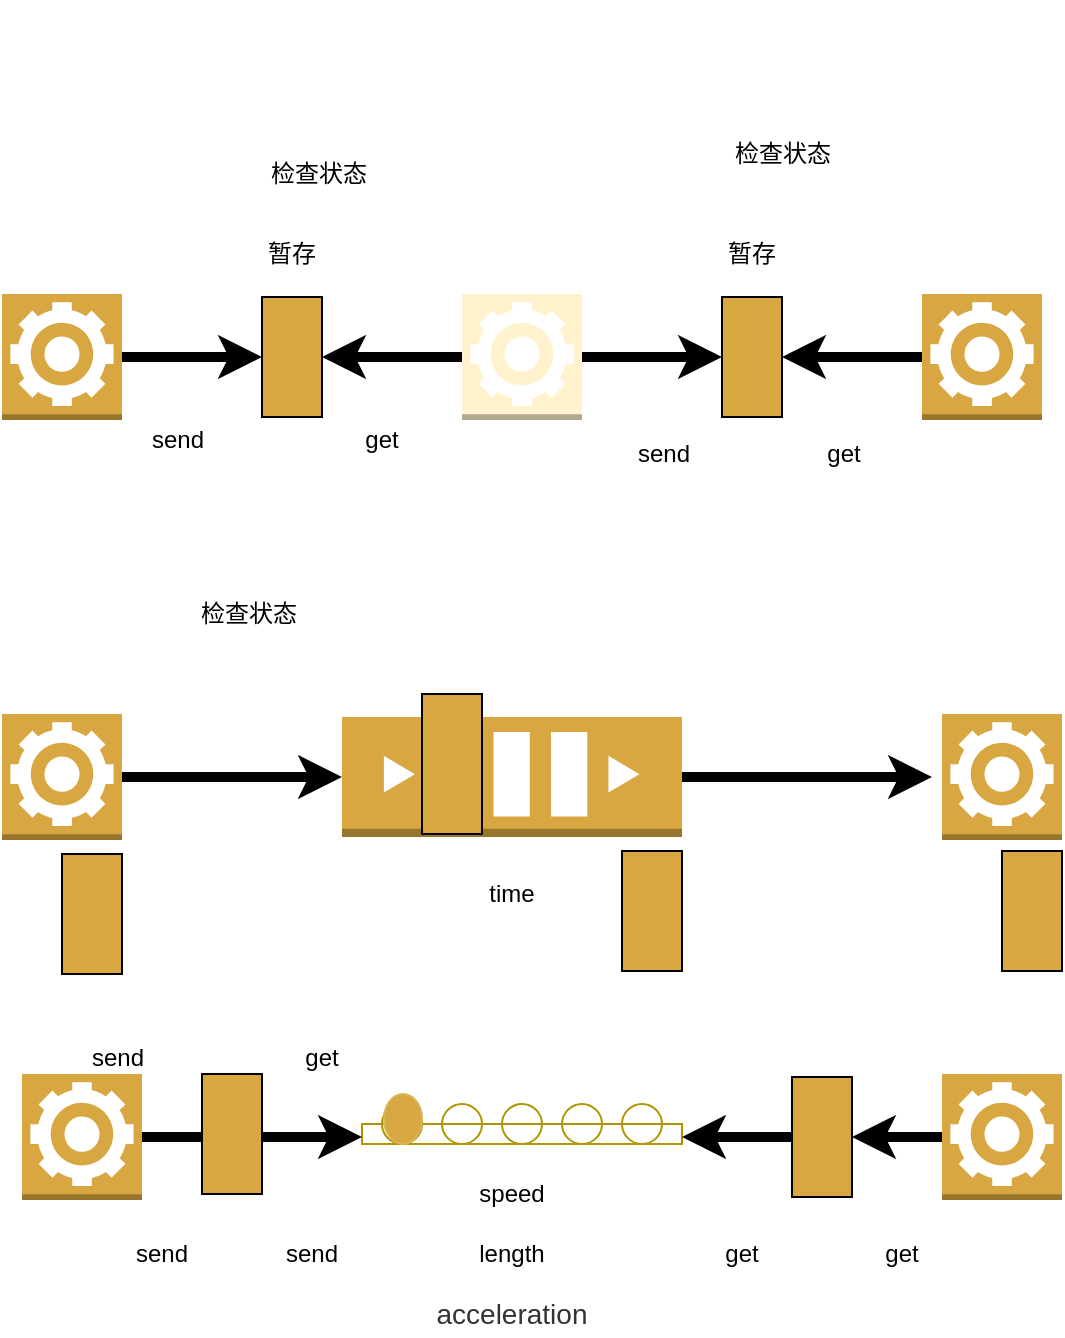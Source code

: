 <mxfile version="14.9.8" type="github">
  <diagram id="_nzaziCzkCIPV5Ofga6b" name="Page-1">
    <mxGraphModel dx="1422" dy="762" grid="1" gridSize="10" guides="1" tooltips="1" connect="1" arrows="1" fold="1" page="1" pageScale="1" pageWidth="827" pageHeight="1169" math="0" shadow="0">
      <root>
        <mxCell id="0" />
        <mxCell id="1" parent="0" />
        <mxCell id="g1WVNWGAaSRaNOZ6BHwa-1" value="" style="edgeStyle=orthogonalEdgeStyle;rounded=0;jumpSize=16;orthogonalLoop=1;jettySize=auto;html=1;strokeWidth=5;" edge="1" parent="1" source="g1WVNWGAaSRaNOZ6BHwa-2">
          <mxGeometry relative="1" as="geometry">
            <mxPoint x="614" y="401.5" as="targetPoint" />
          </mxGeometry>
        </mxCell>
        <mxCell id="g1WVNWGAaSRaNOZ6BHwa-2" value="" style="outlineConnect=0;dashed=0;verticalLabelPosition=bottom;verticalAlign=top;align=center;html=1;shape=mxgraph.aws3.queue;fillColor=#D9A741;gradientColor=none;" vertex="1" parent="1">
          <mxGeometry x="319" y="371.5" width="170" height="60" as="geometry" />
        </mxCell>
        <mxCell id="g1WVNWGAaSRaNOZ6BHwa-3" value="" style="edgeStyle=orthogonalEdgeStyle;rounded=0;orthogonalLoop=1;jettySize=auto;html=1;jumpSize=16;strokeWidth=5;" edge="1" parent="1" source="g1WVNWGAaSRaNOZ6BHwa-4" target="g1WVNWGAaSRaNOZ6BHwa-2">
          <mxGeometry relative="1" as="geometry" />
        </mxCell>
        <mxCell id="g1WVNWGAaSRaNOZ6BHwa-4" value="" style="outlineConnect=0;dashed=0;verticalLabelPosition=bottom;verticalAlign=top;align=center;html=1;shape=mxgraph.aws3.worker;fillColor=#D9A741;gradientColor=none;" vertex="1" parent="1">
          <mxGeometry x="149" y="370" width="60" height="63" as="geometry" />
        </mxCell>
        <mxCell id="g1WVNWGAaSRaNOZ6BHwa-5" value="" style="outlineConnect=0;dashed=0;verticalLabelPosition=bottom;verticalAlign=top;align=center;html=1;shape=mxgraph.aws3.worker;fillColor=#D9A741;gradientColor=none;" vertex="1" parent="1">
          <mxGeometry x="619" y="370" width="60" height="63" as="geometry" />
        </mxCell>
        <mxCell id="g1WVNWGAaSRaNOZ6BHwa-6" value="" style="edgeStyle=orthogonalEdgeStyle;rounded=0;jumpSize=16;orthogonalLoop=1;jettySize=auto;html=1;strokeWidth=5;" edge="1" parent="1" source="g1WVNWGAaSRaNOZ6BHwa-7" target="g1WVNWGAaSRaNOZ6BHwa-13">
          <mxGeometry relative="1" as="geometry" />
        </mxCell>
        <mxCell id="g1WVNWGAaSRaNOZ6BHwa-7" value="" style="outlineConnect=0;dashed=0;verticalLabelPosition=bottom;verticalAlign=top;align=center;html=1;shape=mxgraph.aws3.worker;fillColor=#fff2cc;strokeColor=#d6b656;" vertex="1" parent="1">
          <mxGeometry x="379" y="160" width="60" height="63" as="geometry" />
        </mxCell>
        <mxCell id="g1WVNWGAaSRaNOZ6BHwa-8" value="" style="edgeStyle=orthogonalEdgeStyle;rounded=0;jumpSize=16;orthogonalLoop=1;jettySize=auto;html=1;strokeWidth=5;" edge="1" parent="1" source="g1WVNWGAaSRaNOZ6BHwa-9" target="g1WVNWGAaSRaNOZ6BHwa-12">
          <mxGeometry relative="1" as="geometry" />
        </mxCell>
        <mxCell id="g1WVNWGAaSRaNOZ6BHwa-9" value="" style="outlineConnect=0;dashed=0;verticalLabelPosition=bottom;verticalAlign=top;align=center;html=1;shape=mxgraph.aws3.worker;fillColor=#D9A741;gradientColor=none;" vertex="1" parent="1">
          <mxGeometry x="149" y="160" width="60" height="63" as="geometry" />
        </mxCell>
        <mxCell id="g1WVNWGAaSRaNOZ6BHwa-10" value="" style="outlineConnect=0;dashed=0;verticalLabelPosition=bottom;verticalAlign=top;align=center;html=1;shape=mxgraph.aws3.worker;fillColor=#D9A741;gradientColor=none;" vertex="1" parent="1">
          <mxGeometry x="609" y="160" width="60" height="63" as="geometry" />
        </mxCell>
        <mxCell id="g1WVNWGAaSRaNOZ6BHwa-11" value="" style="edgeStyle=orthogonalEdgeStyle;rounded=0;jumpSize=16;orthogonalLoop=1;jettySize=auto;html=1;strokeWidth=5;" edge="1" parent="1" source="g1WVNWGAaSRaNOZ6BHwa-7" target="g1WVNWGAaSRaNOZ6BHwa-12">
          <mxGeometry relative="1" as="geometry" />
        </mxCell>
        <mxCell id="g1WVNWGAaSRaNOZ6BHwa-12" value="" style="whiteSpace=wrap;html=1;dashed=0;verticalAlign=top;fillColor=#D9A741;" vertex="1" parent="1">
          <mxGeometry x="279" y="161.5" width="30" height="60" as="geometry" />
        </mxCell>
        <mxCell id="g1WVNWGAaSRaNOZ6BHwa-13" value="" style="whiteSpace=wrap;html=1;dashed=0;verticalAlign=top;fillColor=#D9A741;" vertex="1" parent="1">
          <mxGeometry x="509" y="161.5" width="30" height="60" as="geometry" />
        </mxCell>
        <mxCell id="g1WVNWGAaSRaNOZ6BHwa-14" value="暂存" style="text;html=1;strokeColor=none;fillColor=none;align=center;verticalAlign=middle;whiteSpace=wrap;rounded=0;" vertex="1" parent="1">
          <mxGeometry x="274" y="130" width="40" height="20" as="geometry" />
        </mxCell>
        <mxCell id="g1WVNWGAaSRaNOZ6BHwa-15" value="暂存" style="text;html=1;strokeColor=none;fillColor=none;align=center;verticalAlign=middle;whiteSpace=wrap;rounded=0;" vertex="1" parent="1">
          <mxGeometry x="504" y="130" width="40" height="20" as="geometry" />
        </mxCell>
        <mxCell id="g1WVNWGAaSRaNOZ6BHwa-16" value="" style="shape=image;html=1;verticalAlign=top;verticalLabelPosition=bottom;labelBackgroundColor=#ffffff;imageAspect=0;aspect=fixed;image=https://cdn2.iconfinder.com/data/icons/essential-web-5/50/point-right-arrow-curve-forward-128.png;rotation=30;" vertex="1" parent="1">
          <mxGeometry x="236.41" y="50" width="142.59" height="142.59" as="geometry" />
        </mxCell>
        <mxCell id="g1WVNWGAaSRaNOZ6BHwa-17" value="" style="shape=image;html=1;verticalAlign=top;verticalLabelPosition=bottom;labelBackgroundColor=#ffffff;imageAspect=0;aspect=fixed;image=https://cdn2.iconfinder.com/data/icons/essential-web-5/50/point-right-arrow-curve-forward-128.png;rotation=30;" vertex="1" parent="1">
          <mxGeometry x="466.41" y="40" width="142.59" height="142.59" as="geometry" />
        </mxCell>
        <mxCell id="g1WVNWGAaSRaNOZ6BHwa-18" value="检查状态" style="text;html=1;strokeColor=none;fillColor=none;align=center;verticalAlign=middle;whiteSpace=wrap;rounded=0;" vertex="1" parent="1">
          <mxGeometry x="257.21" y="90" width="101" height="20" as="geometry" />
        </mxCell>
        <mxCell id="g1WVNWGAaSRaNOZ6BHwa-19" value="检查状态" style="text;html=1;strokeColor=none;fillColor=none;align=center;verticalAlign=middle;whiteSpace=wrap;rounded=0;" vertex="1" parent="1">
          <mxGeometry x="489.0" y="80" width="101" height="20" as="geometry" />
        </mxCell>
        <mxCell id="g1WVNWGAaSRaNOZ6BHwa-20" value="get" style="text;html=1;strokeColor=none;fillColor=none;align=center;verticalAlign=middle;whiteSpace=wrap;rounded=0;" vertex="1" parent="1">
          <mxGeometry x="319" y="223" width="40" height="20" as="geometry" />
        </mxCell>
        <mxCell id="g1WVNWGAaSRaNOZ6BHwa-21" value="send" style="text;html=1;strokeColor=none;fillColor=none;align=center;verticalAlign=middle;whiteSpace=wrap;rounded=0;" vertex="1" parent="1">
          <mxGeometry x="460" y="230" width="40" height="20" as="geometry" />
        </mxCell>
        <mxCell id="g1WVNWGAaSRaNOZ6BHwa-22" value="send" style="text;html=1;strokeColor=none;fillColor=none;align=center;verticalAlign=middle;whiteSpace=wrap;rounded=0;" vertex="1" parent="1">
          <mxGeometry x="217.21" y="223" width="40" height="20" as="geometry" />
        </mxCell>
        <mxCell id="g1WVNWGAaSRaNOZ6BHwa-23" value="get" style="text;html=1;strokeColor=none;fillColor=none;align=center;verticalAlign=middle;whiteSpace=wrap;rounded=0;" vertex="1" parent="1">
          <mxGeometry x="550" y="230" width="40" height="20" as="geometry" />
        </mxCell>
        <mxCell id="g1WVNWGAaSRaNOZ6BHwa-24" value="" style="whiteSpace=wrap;html=1;dashed=0;verticalAlign=top;fillColor=#D9A741;" vertex="1" parent="1">
          <mxGeometry x="459" y="438.5" width="30" height="60" as="geometry" />
        </mxCell>
        <mxCell id="g1WVNWGAaSRaNOZ6BHwa-25" value="" style="edgeStyle=orthogonalEdgeStyle;rounded=0;jumpSize=16;orthogonalLoop=1;jettySize=auto;html=1;strokeWidth=5;" edge="1" parent="1" source="g1WVNWGAaSRaNOZ6BHwa-10" target="g1WVNWGAaSRaNOZ6BHwa-13">
          <mxGeometry relative="1" as="geometry" />
        </mxCell>
        <mxCell id="g1WVNWGAaSRaNOZ6BHwa-26" value="time" style="text;html=1;strokeColor=none;fillColor=none;align=center;verticalAlign=middle;whiteSpace=wrap;rounded=0;" vertex="1" parent="1">
          <mxGeometry x="384" y="450" width="40" height="20" as="geometry" />
        </mxCell>
        <mxCell id="g1WVNWGAaSRaNOZ6BHwa-27" value="" style="whiteSpace=wrap;html=1;dashed=0;verticalAlign=top;fillColor=#D9A741;" vertex="1" parent="1">
          <mxGeometry x="359" y="360" width="30" height="70" as="geometry" />
        </mxCell>
        <mxCell id="g1WVNWGAaSRaNOZ6BHwa-28" value="" style="shape=image;html=1;verticalAlign=top;verticalLabelPosition=bottom;labelBackgroundColor=#ffffff;imageAspect=0;aspect=fixed;image=https://cdn2.iconfinder.com/data/icons/essential-web-5/50/point-right-arrow-curve-forward-128.png;rotation=30;" vertex="1" parent="1">
          <mxGeometry x="209.0" y="270" width="143.59" height="143.59" as="geometry" />
        </mxCell>
        <mxCell id="g1WVNWGAaSRaNOZ6BHwa-29" value="" style="verticalLabelPosition=bottom;outlineConnect=0;align=center;dashed=0;html=1;verticalAlign=top;shape=mxgraph.pid.misc.roller_conveyor;strokeColor=#B09500;fontColor=#000000;fillColor=#FFFFFF;" vertex="1" parent="1">
          <mxGeometry x="329" y="565" width="160" height="20" as="geometry" />
        </mxCell>
        <mxCell id="g1WVNWGAaSRaNOZ6BHwa-30" value="speed" style="text;html=1;strokeColor=none;fillColor=none;align=center;verticalAlign=middle;whiteSpace=wrap;rounded=0;" vertex="1" parent="1">
          <mxGeometry x="384" y="600" width="40" height="20" as="geometry" />
        </mxCell>
        <mxCell id="g1WVNWGAaSRaNOZ6BHwa-31" value="length" style="text;html=1;strokeColor=none;fillColor=none;align=center;verticalAlign=middle;whiteSpace=wrap;rounded=0;" vertex="1" parent="1">
          <mxGeometry x="384" y="630" width="40" height="20" as="geometry" />
        </mxCell>
        <mxCell id="g1WVNWGAaSRaNOZ6BHwa-32" value="&lt;span style=&quot;color: rgb(51 , 51 , 51) ; font-family: &amp;#34;arial&amp;#34; , &amp;#34;microsoft yahei&amp;#34; , &amp;#34;\\5fae软雅黑&amp;#34; , &amp;#34;\\5b8b体&amp;#34; , &amp;#34;malgun gothic&amp;#34; , &amp;#34;meiryo&amp;#34; , sans-serif ; font-size: 14px ; line-height: 21px ; text-align: left ; background-color: rgb(255 , 255 , 255)&quot;&gt;acceleration&lt;/span&gt;" style="text;html=1;strokeColor=none;fillColor=none;align=center;verticalAlign=middle;whiteSpace=wrap;rounded=0;" vertex="1" parent="1">
          <mxGeometry x="384" y="660" width="40" height="20" as="geometry" />
        </mxCell>
        <mxCell id="g1WVNWGAaSRaNOZ6BHwa-33" value="" style="edgeStyle=orthogonalEdgeStyle;rounded=0;orthogonalLoop=1;jettySize=auto;html=1;jumpSize=16;strokeWidth=5;" edge="1" parent="1" source="g1WVNWGAaSRaNOZ6BHwa-34">
          <mxGeometry relative="1" as="geometry">
            <mxPoint x="329" y="581.5" as="targetPoint" />
          </mxGeometry>
        </mxCell>
        <mxCell id="g1WVNWGAaSRaNOZ6BHwa-34" value="" style="outlineConnect=0;dashed=0;verticalLabelPosition=bottom;verticalAlign=top;align=center;html=1;shape=mxgraph.aws3.worker;fillColor=#D9A741;gradientColor=none;" vertex="1" parent="1">
          <mxGeometry x="159" y="550" width="60" height="63" as="geometry" />
        </mxCell>
        <mxCell id="g1WVNWGAaSRaNOZ6BHwa-35" value="send" style="text;html=1;strokeColor=none;fillColor=none;align=center;verticalAlign=middle;whiteSpace=wrap;rounded=0;" vertex="1" parent="1">
          <mxGeometry x="209.0" y="630" width="40" height="20" as="geometry" />
        </mxCell>
        <mxCell id="g1WVNWGAaSRaNOZ6BHwa-36" value="" style="whiteSpace=wrap;html=1;dashed=0;verticalAlign=top;fillColor=#D9A741;" vertex="1" parent="1">
          <mxGeometry x="249" y="550" width="30" height="60" as="geometry" />
        </mxCell>
        <mxCell id="g1WVNWGAaSRaNOZ6BHwa-37" value="send" style="text;html=1;strokeColor=none;fillColor=none;align=center;verticalAlign=middle;whiteSpace=wrap;rounded=0;" vertex="1" parent="1">
          <mxGeometry x="284" y="630" width="40" height="20" as="geometry" />
        </mxCell>
        <mxCell id="g1WVNWGAaSRaNOZ6BHwa-38" value="" style="edgeStyle=orthogonalEdgeStyle;rounded=0;jumpSize=16;orthogonalLoop=1;jettySize=auto;html=1;strokeWidth=5;startArrow=none;" edge="1" parent="1" source="g1WVNWGAaSRaNOZ6BHwa-41">
          <mxGeometry relative="1" as="geometry">
            <mxPoint x="489" y="581.5" as="targetPoint" />
          </mxGeometry>
        </mxCell>
        <mxCell id="g1WVNWGAaSRaNOZ6BHwa-39" value="" style="edgeStyle=orthogonalEdgeStyle;rounded=0;jumpSize=16;orthogonalLoop=1;jettySize=auto;html=1;strokeWidth=5;" edge="1" parent="1" source="g1WVNWGAaSRaNOZ6BHwa-40" target="g1WVNWGAaSRaNOZ6BHwa-41">
          <mxGeometry relative="1" as="geometry" />
        </mxCell>
        <mxCell id="g1WVNWGAaSRaNOZ6BHwa-40" value="" style="outlineConnect=0;dashed=0;verticalLabelPosition=bottom;verticalAlign=top;align=center;html=1;shape=mxgraph.aws3.worker;fillColor=#D9A741;gradientColor=none;" vertex="1" parent="1">
          <mxGeometry x="619" y="550" width="60" height="63" as="geometry" />
        </mxCell>
        <mxCell id="g1WVNWGAaSRaNOZ6BHwa-41" value="" style="whiteSpace=wrap;html=1;dashed=0;verticalAlign=top;fillColor=#D9A741;" vertex="1" parent="1">
          <mxGeometry x="544" y="551.5" width="30" height="60" as="geometry" />
        </mxCell>
        <mxCell id="g1WVNWGAaSRaNOZ6BHwa-42" value="get" style="text;html=1;strokeColor=none;fillColor=none;align=center;verticalAlign=middle;whiteSpace=wrap;rounded=0;" vertex="1" parent="1">
          <mxGeometry x="579" y="630" width="40" height="20" as="geometry" />
        </mxCell>
        <mxCell id="g1WVNWGAaSRaNOZ6BHwa-43" value="get" style="text;html=1;strokeColor=none;fillColor=none;align=center;verticalAlign=middle;whiteSpace=wrap;rounded=0;" vertex="1" parent="1">
          <mxGeometry x="499" y="630" width="40" height="20" as="geometry" />
        </mxCell>
        <mxCell id="g1WVNWGAaSRaNOZ6BHwa-44" value="" style="ellipse;whiteSpace=wrap;html=1;strokeColor=#d6b656;fillColor=#D9A741;" vertex="1" parent="1">
          <mxGeometry x="340" y="560" width="19" height="25" as="geometry" />
        </mxCell>
        <mxCell id="g1WVNWGAaSRaNOZ6BHwa-45" value="检查状态" style="text;html=1;strokeColor=none;fillColor=none;align=center;verticalAlign=middle;whiteSpace=wrap;rounded=0;" vertex="1" parent="1">
          <mxGeometry x="222.38" y="310" width="101" height="20" as="geometry" />
        </mxCell>
        <mxCell id="g1WVNWGAaSRaNOZ6BHwa-46" value="" style="whiteSpace=wrap;html=1;dashed=0;verticalAlign=top;fillColor=#D9A741;" vertex="1" parent="1">
          <mxGeometry x="179" y="440" width="30" height="60" as="geometry" />
        </mxCell>
        <mxCell id="g1WVNWGAaSRaNOZ6BHwa-47" value="get" style="text;html=1;strokeColor=none;fillColor=none;align=center;verticalAlign=middle;whiteSpace=wrap;rounded=0;" vertex="1" parent="1">
          <mxGeometry x="289" y="531.5" width="40" height="20" as="geometry" />
        </mxCell>
        <mxCell id="g1WVNWGAaSRaNOZ6BHwa-48" value="send" style="text;html=1;strokeColor=none;fillColor=none;align=center;verticalAlign=middle;whiteSpace=wrap;rounded=0;" vertex="1" parent="1">
          <mxGeometry x="187.21" y="531.5" width="40" height="20" as="geometry" />
        </mxCell>
        <mxCell id="g1WVNWGAaSRaNOZ6BHwa-49" value="" style="whiteSpace=wrap;html=1;dashed=0;verticalAlign=top;fillColor=#D9A741;" vertex="1" parent="1">
          <mxGeometry x="649" y="438.5" width="30" height="60" as="geometry" />
        </mxCell>
      </root>
    </mxGraphModel>
  </diagram>
</mxfile>
